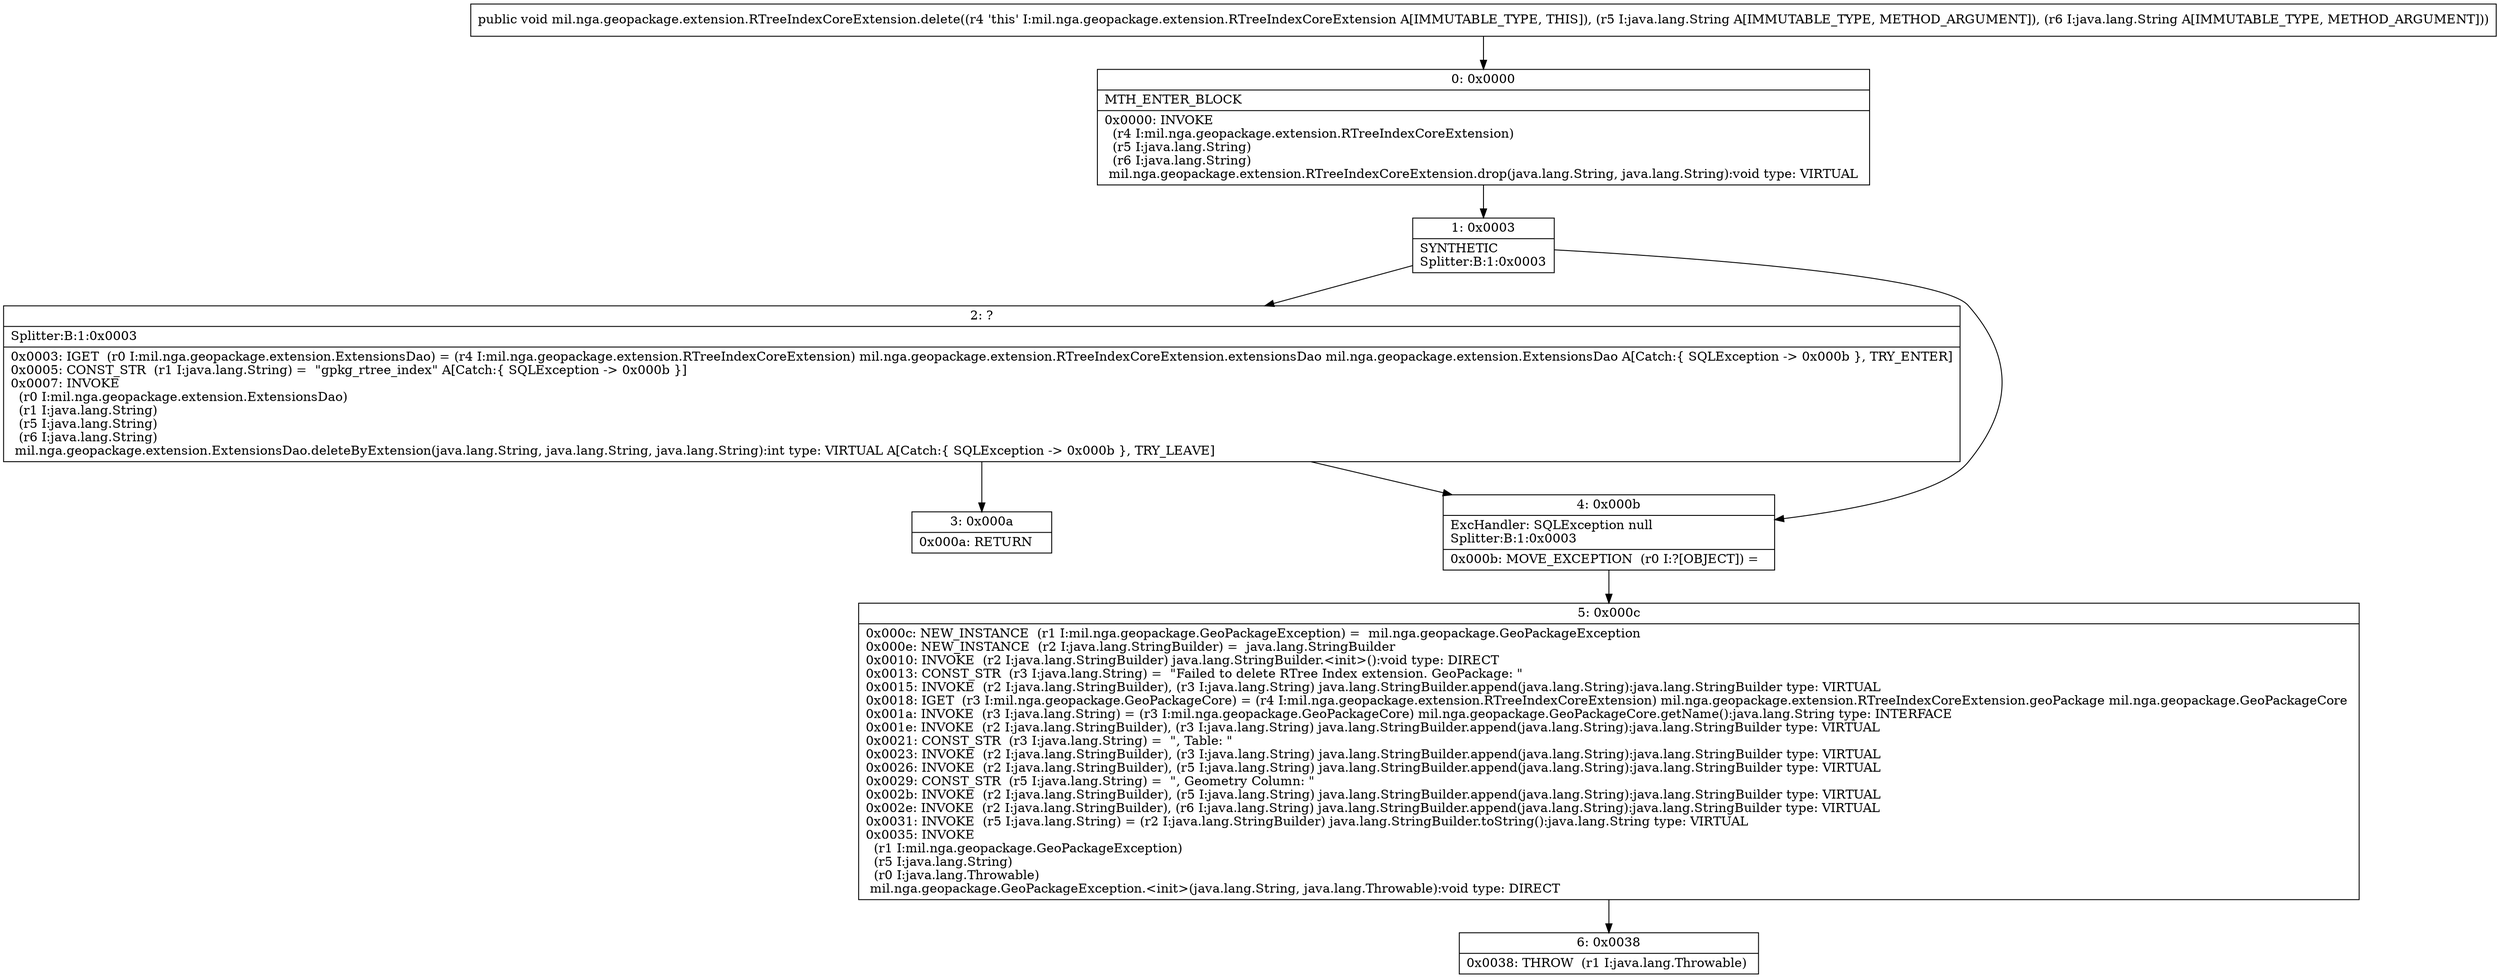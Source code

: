 digraph "CFG formil.nga.geopackage.extension.RTreeIndexCoreExtension.delete(Ljava\/lang\/String;Ljava\/lang\/String;)V" {
Node_0 [shape=record,label="{0\:\ 0x0000|MTH_ENTER_BLOCK\l|0x0000: INVOKE  \l  (r4 I:mil.nga.geopackage.extension.RTreeIndexCoreExtension)\l  (r5 I:java.lang.String)\l  (r6 I:java.lang.String)\l mil.nga.geopackage.extension.RTreeIndexCoreExtension.drop(java.lang.String, java.lang.String):void type: VIRTUAL \l}"];
Node_1 [shape=record,label="{1\:\ 0x0003|SYNTHETIC\lSplitter:B:1:0x0003\l}"];
Node_2 [shape=record,label="{2\:\ ?|Splitter:B:1:0x0003\l|0x0003: IGET  (r0 I:mil.nga.geopackage.extension.ExtensionsDao) = (r4 I:mil.nga.geopackage.extension.RTreeIndexCoreExtension) mil.nga.geopackage.extension.RTreeIndexCoreExtension.extensionsDao mil.nga.geopackage.extension.ExtensionsDao A[Catch:\{ SQLException \-\> 0x000b \}, TRY_ENTER]\l0x0005: CONST_STR  (r1 I:java.lang.String) =  \"gpkg_rtree_index\" A[Catch:\{ SQLException \-\> 0x000b \}]\l0x0007: INVOKE  \l  (r0 I:mil.nga.geopackage.extension.ExtensionsDao)\l  (r1 I:java.lang.String)\l  (r5 I:java.lang.String)\l  (r6 I:java.lang.String)\l mil.nga.geopackage.extension.ExtensionsDao.deleteByExtension(java.lang.String, java.lang.String, java.lang.String):int type: VIRTUAL A[Catch:\{ SQLException \-\> 0x000b \}, TRY_LEAVE]\l}"];
Node_3 [shape=record,label="{3\:\ 0x000a|0x000a: RETURN   \l}"];
Node_4 [shape=record,label="{4\:\ 0x000b|ExcHandler: SQLException null\lSplitter:B:1:0x0003\l|0x000b: MOVE_EXCEPTION  (r0 I:?[OBJECT]) =  \l}"];
Node_5 [shape=record,label="{5\:\ 0x000c|0x000c: NEW_INSTANCE  (r1 I:mil.nga.geopackage.GeoPackageException) =  mil.nga.geopackage.GeoPackageException \l0x000e: NEW_INSTANCE  (r2 I:java.lang.StringBuilder) =  java.lang.StringBuilder \l0x0010: INVOKE  (r2 I:java.lang.StringBuilder) java.lang.StringBuilder.\<init\>():void type: DIRECT \l0x0013: CONST_STR  (r3 I:java.lang.String) =  \"Failed to delete RTree Index extension. GeoPackage: \" \l0x0015: INVOKE  (r2 I:java.lang.StringBuilder), (r3 I:java.lang.String) java.lang.StringBuilder.append(java.lang.String):java.lang.StringBuilder type: VIRTUAL \l0x0018: IGET  (r3 I:mil.nga.geopackage.GeoPackageCore) = (r4 I:mil.nga.geopackage.extension.RTreeIndexCoreExtension) mil.nga.geopackage.extension.RTreeIndexCoreExtension.geoPackage mil.nga.geopackage.GeoPackageCore \l0x001a: INVOKE  (r3 I:java.lang.String) = (r3 I:mil.nga.geopackage.GeoPackageCore) mil.nga.geopackage.GeoPackageCore.getName():java.lang.String type: INTERFACE \l0x001e: INVOKE  (r2 I:java.lang.StringBuilder), (r3 I:java.lang.String) java.lang.StringBuilder.append(java.lang.String):java.lang.StringBuilder type: VIRTUAL \l0x0021: CONST_STR  (r3 I:java.lang.String) =  \", Table: \" \l0x0023: INVOKE  (r2 I:java.lang.StringBuilder), (r3 I:java.lang.String) java.lang.StringBuilder.append(java.lang.String):java.lang.StringBuilder type: VIRTUAL \l0x0026: INVOKE  (r2 I:java.lang.StringBuilder), (r5 I:java.lang.String) java.lang.StringBuilder.append(java.lang.String):java.lang.StringBuilder type: VIRTUAL \l0x0029: CONST_STR  (r5 I:java.lang.String) =  \", Geometry Column: \" \l0x002b: INVOKE  (r2 I:java.lang.StringBuilder), (r5 I:java.lang.String) java.lang.StringBuilder.append(java.lang.String):java.lang.StringBuilder type: VIRTUAL \l0x002e: INVOKE  (r2 I:java.lang.StringBuilder), (r6 I:java.lang.String) java.lang.StringBuilder.append(java.lang.String):java.lang.StringBuilder type: VIRTUAL \l0x0031: INVOKE  (r5 I:java.lang.String) = (r2 I:java.lang.StringBuilder) java.lang.StringBuilder.toString():java.lang.String type: VIRTUAL \l0x0035: INVOKE  \l  (r1 I:mil.nga.geopackage.GeoPackageException)\l  (r5 I:java.lang.String)\l  (r0 I:java.lang.Throwable)\l mil.nga.geopackage.GeoPackageException.\<init\>(java.lang.String, java.lang.Throwable):void type: DIRECT \l}"];
Node_6 [shape=record,label="{6\:\ 0x0038|0x0038: THROW  (r1 I:java.lang.Throwable) \l}"];
MethodNode[shape=record,label="{public void mil.nga.geopackage.extension.RTreeIndexCoreExtension.delete((r4 'this' I:mil.nga.geopackage.extension.RTreeIndexCoreExtension A[IMMUTABLE_TYPE, THIS]), (r5 I:java.lang.String A[IMMUTABLE_TYPE, METHOD_ARGUMENT]), (r6 I:java.lang.String A[IMMUTABLE_TYPE, METHOD_ARGUMENT])) }"];
MethodNode -> Node_0;
Node_0 -> Node_1;
Node_1 -> Node_2;
Node_1 -> Node_4;
Node_2 -> Node_3;
Node_2 -> Node_4;
Node_4 -> Node_5;
Node_5 -> Node_6;
}


